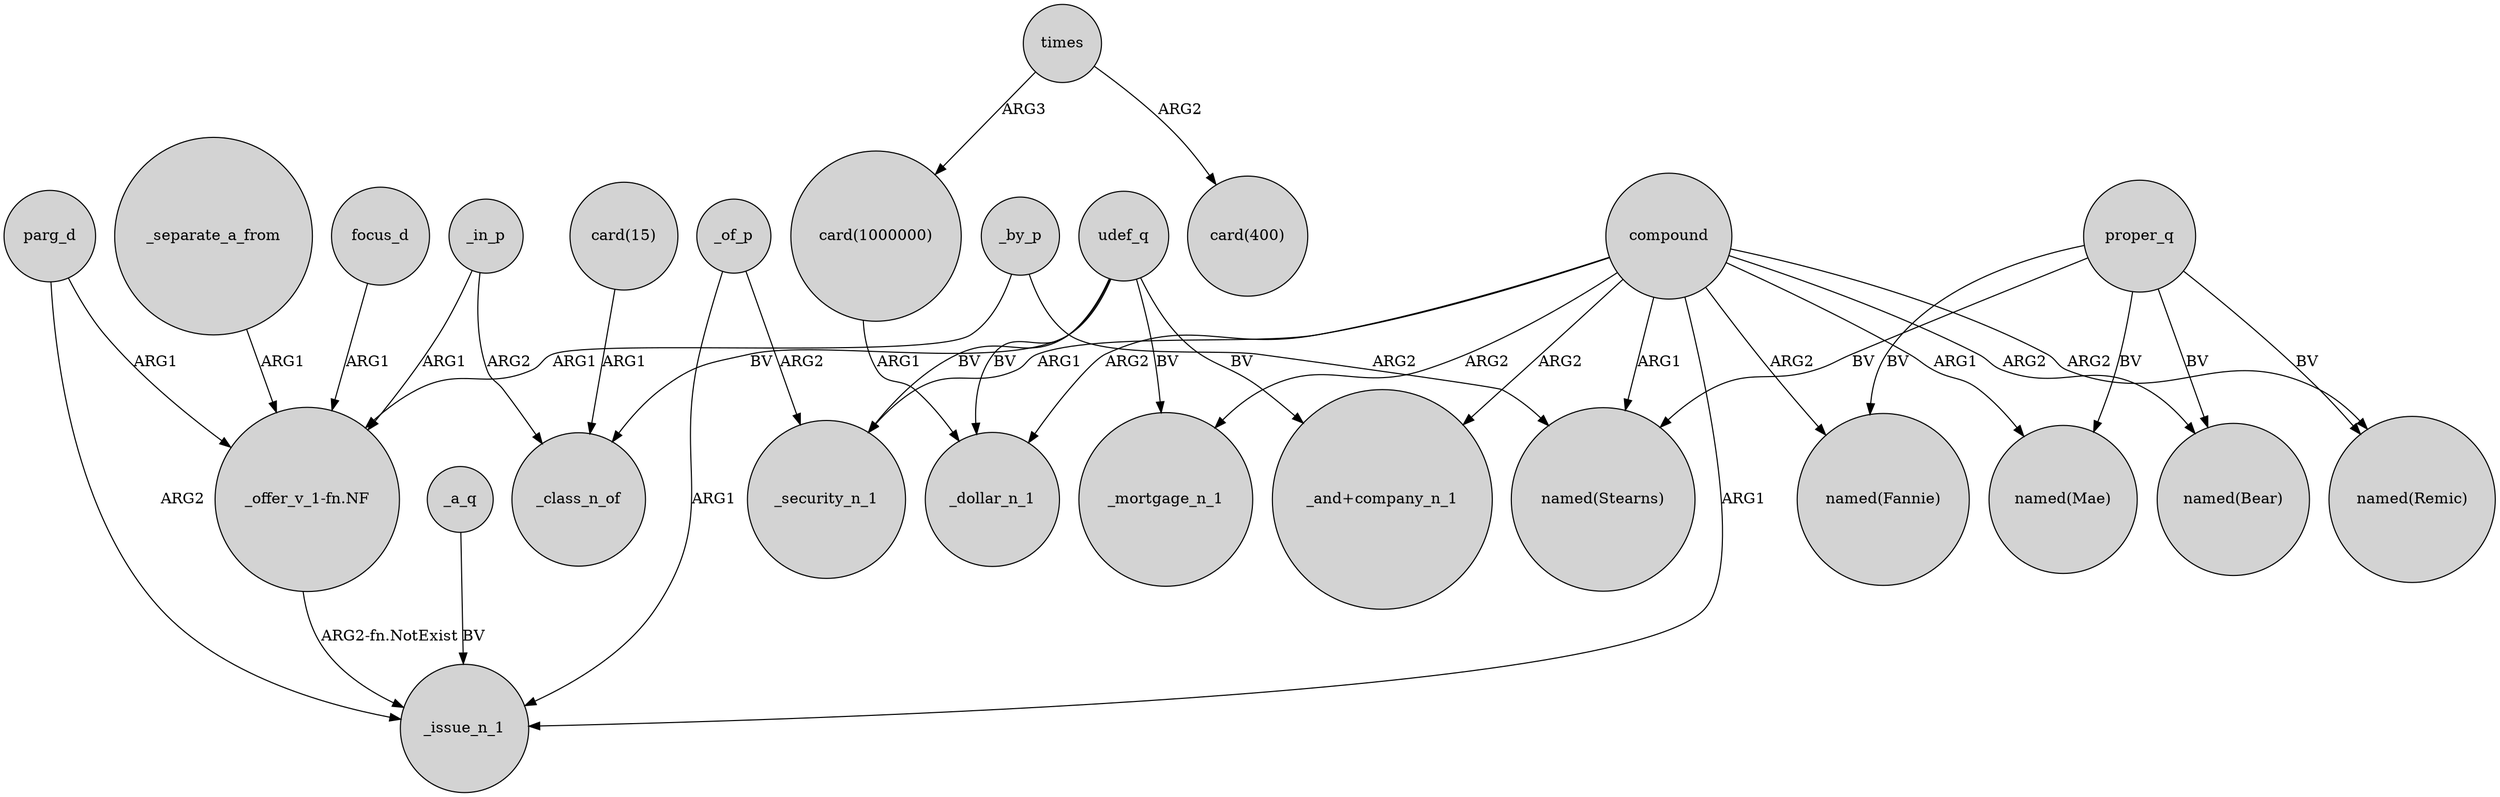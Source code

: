 digraph {
	node [shape=circle style=filled]
	_by_p -> "_offer_v_1-fn.NF" [label=ARG1]
	"card(1000000)" -> _dollar_n_1 [label=ARG1]
	_in_p -> "_offer_v_1-fn.NF" [label=ARG1]
	"_offer_v_1-fn.NF" -> _issue_n_1 [label="ARG2-fn.NotExist"]
	udef_q -> _mortgage_n_1 [label=BV]
	udef_q -> _class_n_of [label=BV]
	compound -> "named(Mae)" [label=ARG1]
	proper_q -> "named(Mae)" [label=BV]
	times -> "card(400)" [label=ARG2]
	compound -> "named(Remic)" [label=ARG2]
	compound -> "named(Bear)" [label=ARG2]
	_a_q -> _issue_n_1 [label=BV]
	proper_q -> "named(Remic)" [label=BV]
	compound -> _mortgage_n_1 [label=ARG2]
	compound -> "named(Stearns)" [label=ARG1]
	compound -> "named(Fannie)" [label=ARG2]
	_separate_a_from -> "_offer_v_1-fn.NF" [label=ARG1]
	compound -> _security_n_1 [label=ARG1]
	_by_p -> "named(Stearns)" [label=ARG2]
	_in_p -> _class_n_of [label=ARG2]
	_of_p -> _security_n_1 [label=ARG2]
	proper_q -> "named(Bear)" [label=BV]
	_of_p -> _issue_n_1 [label=ARG1]
	proper_q -> "named(Stearns)" [label=BV]
	focus_d -> "_offer_v_1-fn.NF" [label=ARG1]
	compound -> "_and+company_n_1" [label=ARG2]
	times -> "card(1000000)" [label=ARG3]
	compound -> _issue_n_1 [label=ARG1]
	"card(15)" -> _class_n_of [label=ARG1]
	parg_d -> _issue_n_1 [label=ARG2]
	udef_q -> "_and+company_n_1" [label=BV]
	compound -> _dollar_n_1 [label=ARG2]
	parg_d -> "_offer_v_1-fn.NF" [label=ARG1]
	udef_q -> _dollar_n_1 [label=BV]
	udef_q -> _security_n_1 [label=BV]
	proper_q -> "named(Fannie)" [label=BV]
}

